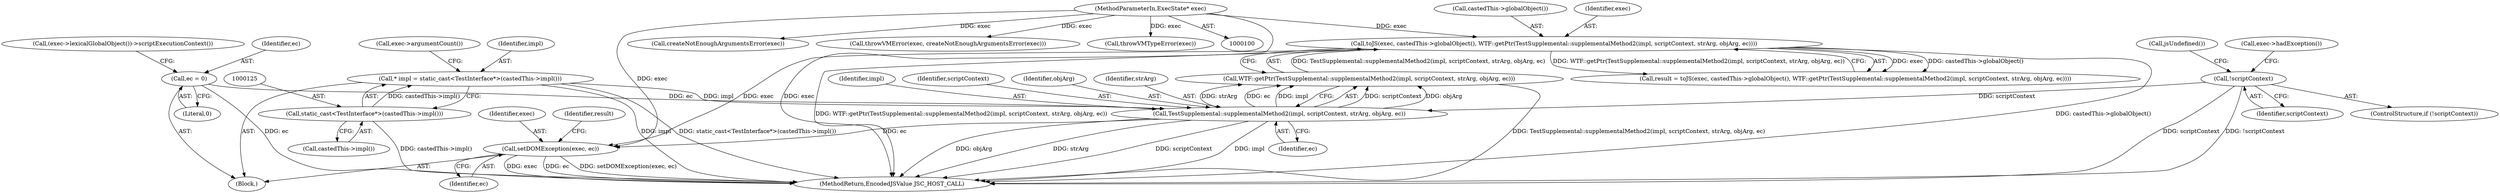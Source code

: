 digraph "0_Chrome_b944f670bb7a8a919daac497a4ea0536c954c201_17@pointer" {
"1000172" [label="(Call,setDOMException(exec, ec))"];
"1000162" [label="(Call,toJS(exec, castedThis->globalObject(), WTF::getPtr(TestSupplemental::supplementalMethod2(impl, scriptContext, strArg, objArg, ec))))"];
"1000101" [label="(MethodParameterIn,ExecState* exec)"];
"1000165" [label="(Call,WTF::getPtr(TestSupplemental::supplementalMethod2(impl, scriptContext, strArg, objArg, ec)))"];
"1000166" [label="(Call,TestSupplemental::supplementalMethod2(impl, scriptContext, strArg, objArg, ec))"];
"1000122" [label="(Call,* impl = static_cast<TestInterface*>(castedThis->impl()))"];
"1000124" [label="(Call,static_cast<TestInterface*>(castedThis->impl()))"];
"1000142" [label="(Call,!scriptContext)"];
"1000137" [label="(Call,ec = 0)"];
"1000126" [label="(Call,castedThis->impl())"];
"1000178" [label="(MethodReturn,EncodedJSValue JSC_HOST_CALL)"];
"1000167" [label="(Identifier,impl)"];
"1000163" [label="(Identifier,exec)"];
"1000134" [label="(Call,createNotEnoughArgumentsError(exec))"];
"1000132" [label="(Call,throwVMError(exec, createNotEnoughArgumentsError(exec)))"];
"1000123" [label="(Identifier,impl)"];
"1000137" [label="(Call,ec = 0)"];
"1000113" [label="(Call,throwVMTypeError(exec))"];
"1000139" [label="(Literal,0)"];
"1000168" [label="(Identifier,scriptContext)"];
"1000149" [label="(Call,exec->hadException())"];
"1000142" [label="(Call,!scriptContext)"];
"1000166" [label="(Call,TestSupplemental::supplementalMethod2(impl, scriptContext, strArg, objArg, ec))"];
"1000164" [label="(Call,castedThis->globalObject())"];
"1000162" [label="(Call,toJS(exec, castedThis->globalObject(), WTF::getPtr(TestSupplemental::supplementalMethod2(impl, scriptContext, strArg, objArg, ec))))"];
"1000160" [label="(Call,result = toJS(exec, castedThis->globalObject(), WTF::getPtr(TestSupplemental::supplementalMethod2(impl, scriptContext, strArg, objArg, ec))))"];
"1000124" [label="(Call,static_cast<TestInterface*>(castedThis->impl()))"];
"1000174" [label="(Identifier,ec)"];
"1000170" [label="(Identifier,objArg)"];
"1000143" [label="(Identifier,scriptContext)"];
"1000122" [label="(Call,* impl = static_cast<TestInterface*>(castedThis->impl()))"];
"1000101" [label="(MethodParameterIn,ExecState* exec)"];
"1000177" [label="(Identifier,result)"];
"1000169" [label="(Identifier,strArg)"];
"1000146" [label="(Call,jsUndefined())"];
"1000138" [label="(Identifier,ec)"];
"1000173" [label="(Identifier,exec)"];
"1000165" [label="(Call,WTF::getPtr(TestSupplemental::supplementalMethod2(impl, scriptContext, strArg, objArg, ec)))"];
"1000171" [label="(Identifier,ec)"];
"1000102" [label="(Block,)"];
"1000172" [label="(Call,setDOMException(exec, ec))"];
"1000129" [label="(Call,exec->argumentCount())"];
"1000141" [label="(ControlStructure,if (!scriptContext))"];
"1000140" [label="(Call,(exec->lexicalGlobalObject())->scriptExecutionContext())"];
"1000172" -> "1000102"  [label="AST: "];
"1000172" -> "1000174"  [label="CFG: "];
"1000173" -> "1000172"  [label="AST: "];
"1000174" -> "1000172"  [label="AST: "];
"1000177" -> "1000172"  [label="CFG: "];
"1000172" -> "1000178"  [label="DDG: setDOMException(exec, ec)"];
"1000172" -> "1000178"  [label="DDG: exec"];
"1000172" -> "1000178"  [label="DDG: ec"];
"1000162" -> "1000172"  [label="DDG: exec"];
"1000101" -> "1000172"  [label="DDG: exec"];
"1000166" -> "1000172"  [label="DDG: ec"];
"1000162" -> "1000160"  [label="AST: "];
"1000162" -> "1000165"  [label="CFG: "];
"1000163" -> "1000162"  [label="AST: "];
"1000164" -> "1000162"  [label="AST: "];
"1000165" -> "1000162"  [label="AST: "];
"1000160" -> "1000162"  [label="CFG: "];
"1000162" -> "1000178"  [label="DDG: castedThis->globalObject()"];
"1000162" -> "1000178"  [label="DDG: WTF::getPtr(TestSupplemental::supplementalMethod2(impl, scriptContext, strArg, objArg, ec))"];
"1000162" -> "1000160"  [label="DDG: exec"];
"1000162" -> "1000160"  [label="DDG: castedThis->globalObject()"];
"1000162" -> "1000160"  [label="DDG: WTF::getPtr(TestSupplemental::supplementalMethod2(impl, scriptContext, strArg, objArg, ec))"];
"1000101" -> "1000162"  [label="DDG: exec"];
"1000165" -> "1000162"  [label="DDG: TestSupplemental::supplementalMethod2(impl, scriptContext, strArg, objArg, ec)"];
"1000101" -> "1000100"  [label="AST: "];
"1000101" -> "1000178"  [label="DDG: exec"];
"1000101" -> "1000113"  [label="DDG: exec"];
"1000101" -> "1000132"  [label="DDG: exec"];
"1000101" -> "1000134"  [label="DDG: exec"];
"1000165" -> "1000166"  [label="CFG: "];
"1000166" -> "1000165"  [label="AST: "];
"1000165" -> "1000178"  [label="DDG: TestSupplemental::supplementalMethod2(impl, scriptContext, strArg, objArg, ec)"];
"1000166" -> "1000165"  [label="DDG: scriptContext"];
"1000166" -> "1000165"  [label="DDG: objArg"];
"1000166" -> "1000165"  [label="DDG: strArg"];
"1000166" -> "1000165"  [label="DDG: ec"];
"1000166" -> "1000165"  [label="DDG: impl"];
"1000166" -> "1000171"  [label="CFG: "];
"1000167" -> "1000166"  [label="AST: "];
"1000168" -> "1000166"  [label="AST: "];
"1000169" -> "1000166"  [label="AST: "];
"1000170" -> "1000166"  [label="AST: "];
"1000171" -> "1000166"  [label="AST: "];
"1000166" -> "1000178"  [label="DDG: strArg"];
"1000166" -> "1000178"  [label="DDG: scriptContext"];
"1000166" -> "1000178"  [label="DDG: impl"];
"1000166" -> "1000178"  [label="DDG: objArg"];
"1000122" -> "1000166"  [label="DDG: impl"];
"1000142" -> "1000166"  [label="DDG: scriptContext"];
"1000137" -> "1000166"  [label="DDG: ec"];
"1000122" -> "1000102"  [label="AST: "];
"1000122" -> "1000124"  [label="CFG: "];
"1000123" -> "1000122"  [label="AST: "];
"1000124" -> "1000122"  [label="AST: "];
"1000129" -> "1000122"  [label="CFG: "];
"1000122" -> "1000178"  [label="DDG: impl"];
"1000122" -> "1000178"  [label="DDG: static_cast<TestInterface*>(castedThis->impl())"];
"1000124" -> "1000122"  [label="DDG: castedThis->impl()"];
"1000124" -> "1000126"  [label="CFG: "];
"1000125" -> "1000124"  [label="AST: "];
"1000126" -> "1000124"  [label="AST: "];
"1000124" -> "1000178"  [label="DDG: castedThis->impl()"];
"1000142" -> "1000141"  [label="AST: "];
"1000142" -> "1000143"  [label="CFG: "];
"1000143" -> "1000142"  [label="AST: "];
"1000146" -> "1000142"  [label="CFG: "];
"1000149" -> "1000142"  [label="CFG: "];
"1000142" -> "1000178"  [label="DDG: !scriptContext"];
"1000142" -> "1000178"  [label="DDG: scriptContext"];
"1000137" -> "1000102"  [label="AST: "];
"1000137" -> "1000139"  [label="CFG: "];
"1000138" -> "1000137"  [label="AST: "];
"1000139" -> "1000137"  [label="AST: "];
"1000140" -> "1000137"  [label="CFG: "];
"1000137" -> "1000178"  [label="DDG: ec"];
}
